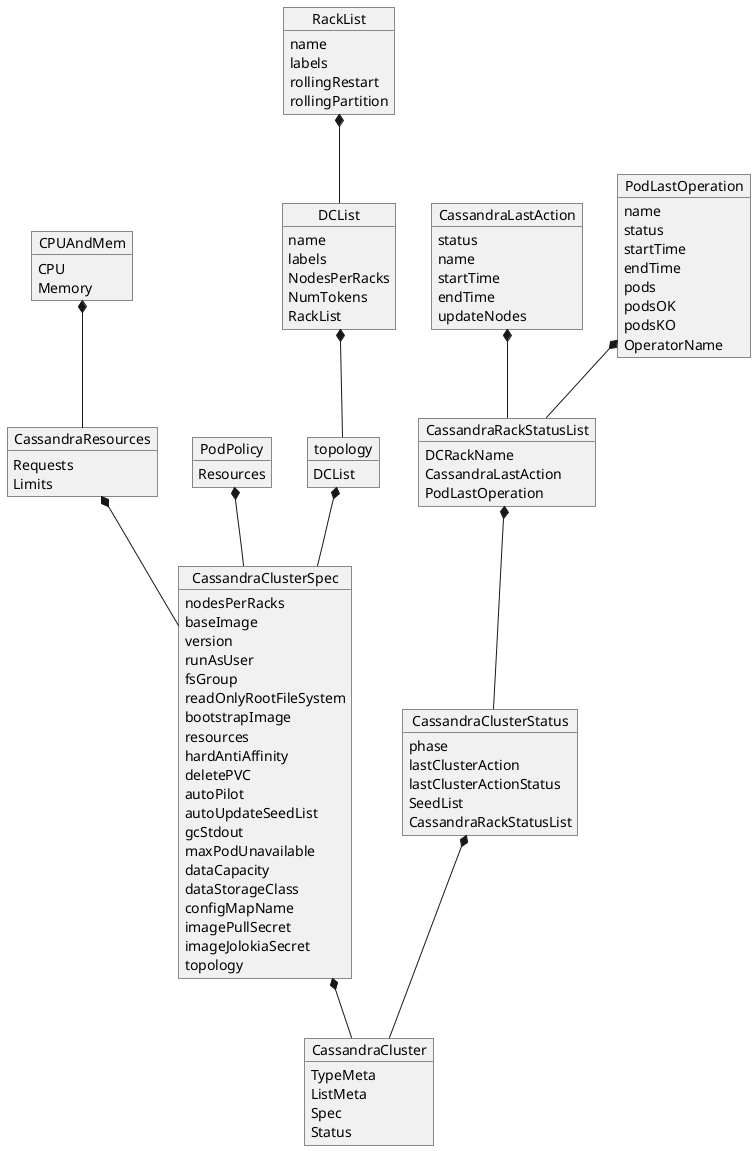 @startuml
object CassandraCluster
CassandraCluster : TypeMeta
CassandraCluster : ListMeta
CassandraCluster : Spec
CassandraCluster : Status

object CPUAndMem
CPUAndMem : CPU
CPUAndMem : Memory

object CassandraResources
CassandraResources : Requests
CassandraResources : Limits

object PodPolicy
PodPolicy : Resources

object CassandraClusterSpec
CassandraClusterSpec : nodesPerRacks
CassandraClusterSpec : baseImage
CassandraClusterSpec : version
CassandraClusterSpec : runAsUser
CassandraClusterSpec : fsGroup
CassandraClusterSpec : readOnlyRootFileSystem
CassandraClusterSpec : bootstrapImage
CassandraClusterSpec : resources
CassandraClusterSpec : hardAntiAffinity
CassandraClusterSpec : deletePVC
CassandraClusterSpec : autoPilot
CassandraClusterSpec : autoUpdateSeedList
CassandraClusterSpec : gcStdout
CassandraClusterSpec : maxPodUnavailable
CassandraClusterSpec : dataCapacity
CassandraClusterSpec : dataStorageClass
CassandraClusterSpec : configMapName
CassandraClusterSpec : imagePullSecret
CassandraClusterSpec : imageJolokiaSecret
CassandraClusterSpec : topology

object topology
topology : DCList

object DCList
DCList : name
DCList : labels
DCList : NodesPerRacks
DCList : NumTokens
DCList : RackList

object RackList
RackList : name
RackList : labels
RackList : rollingRestart
RackList :  rollingPartition

RackList *-- DCList
DCList *-- topology

topology *-- CassandraClusterSpec

object CassandraClusterStatus
CassandraClusterStatus : phase
CassandraClusterStatus : lastClusterAction
CassandraClusterStatus : lastClusterActionStatus
CassandraClusterStatus : SeedList
CassandraClusterStatus : CassandraRackStatusList


object CassandraLastAction
CassandraLastAction : status
CassandraLastAction : name
CassandraLastAction : startTime
CassandraLastAction : endTime
CassandraLastAction : updateNodes

object PodLastOperation
PodLastOperation : name
PodLastOperation : status
PodLastOperation : startTime
PodLastOperation : endTime
PodLastOperation : pods
PodLastOperation : podsOK
PodLastOperation : podsKO
PodLastOperation : OperatorName


CassandraClusterSpec *-- CassandraCluster
CassandraClusterStatus *-- CassandraCluster

object CassandraRackStatusList
CassandraRackStatusList : DCRackName
CassandraRackStatusList : CassandraLastAction
CassandraRackStatusList : PodLastOperation

CassandraRackStatusList *-- CassandraClusterStatus
CassandraLastAction *-- CassandraRackStatusList
PodLastOperation *-- CassandraRackStatusList

CPUAndMem  *-- CassandraResources
CassandraResources *-- CassandraClusterSpec

PodPolicy *-- CassandraClusterSpec
@enduml

